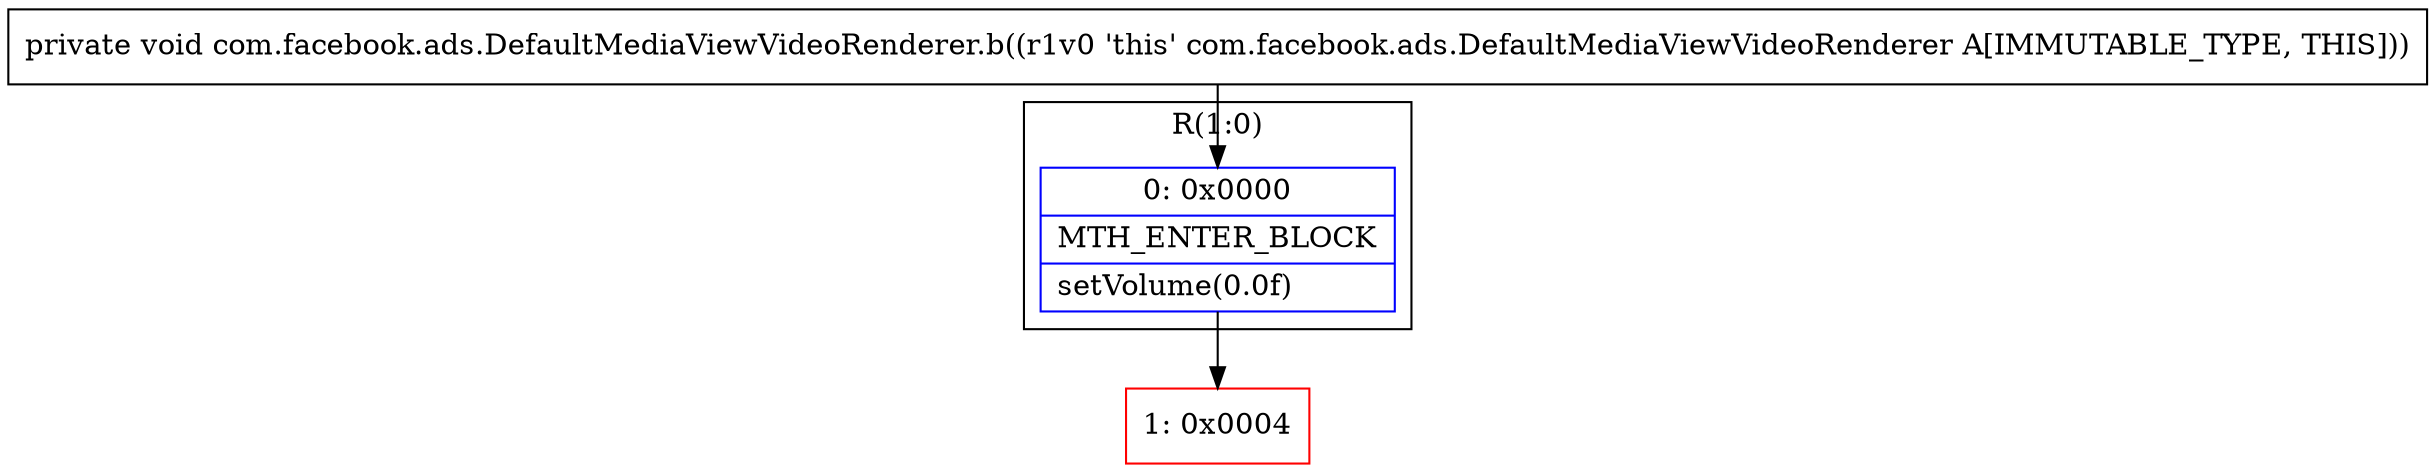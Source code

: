 digraph "CFG forcom.facebook.ads.DefaultMediaViewVideoRenderer.b()V" {
subgraph cluster_Region_467894100 {
label = "R(1:0)";
node [shape=record,color=blue];
Node_0 [shape=record,label="{0\:\ 0x0000|MTH_ENTER_BLOCK\l|setVolume(0.0f)\l}"];
}
Node_1 [shape=record,color=red,label="{1\:\ 0x0004}"];
MethodNode[shape=record,label="{private void com.facebook.ads.DefaultMediaViewVideoRenderer.b((r1v0 'this' com.facebook.ads.DefaultMediaViewVideoRenderer A[IMMUTABLE_TYPE, THIS])) }"];
MethodNode -> Node_0;
Node_0 -> Node_1;
}

